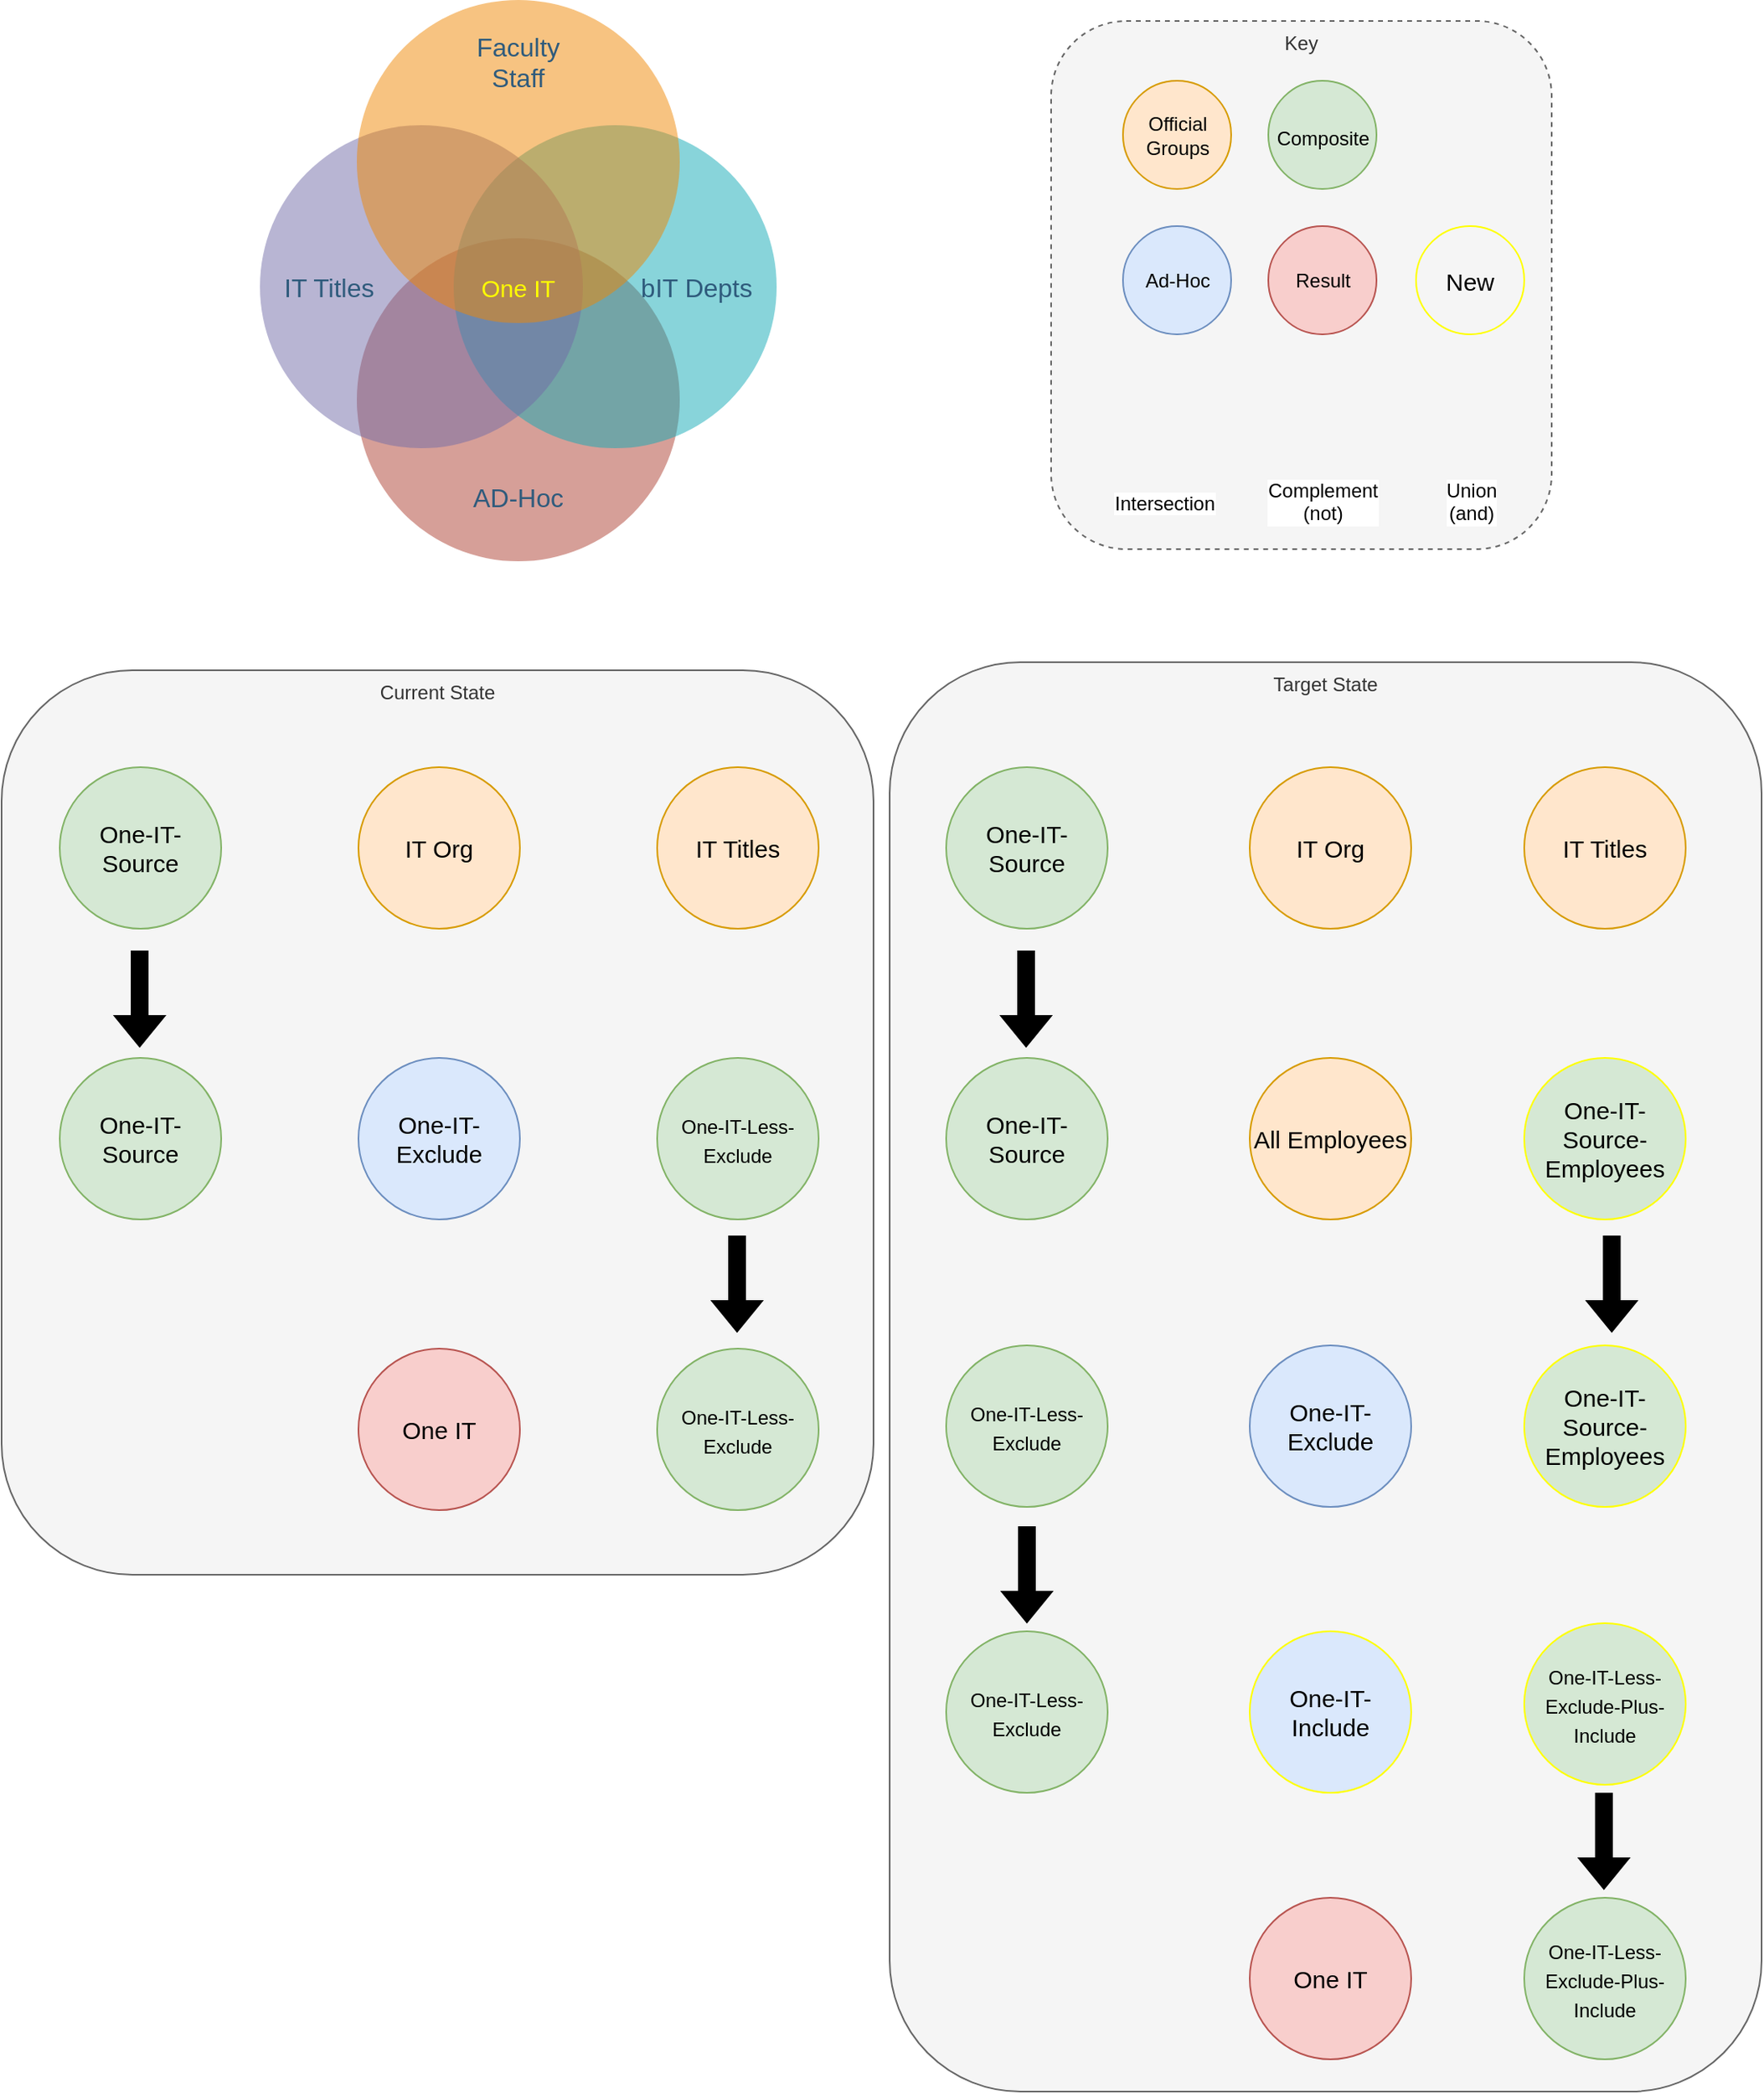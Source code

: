 <mxfile version="20.6.2" type="github">
  <diagram id="3228e29e-7158-1315-38df-8450db1d8a1d" name="Page-1">
    <mxGraphModel dx="3139" dy="1330" grid="1" gridSize="10" guides="1" tooltips="1" connect="1" arrows="1" fold="1" page="1" pageScale="1" pageWidth="1169" pageHeight="827" background="none" math="0" shadow="0">
      <root>
        <mxCell id="0" />
        <mxCell id="1" parent="0" />
        <mxCell id="QYALVXL8oTtBSw0v3C-n-21735" value="Key" style="rounded=1;whiteSpace=wrap;html=1;fontSize=12;fontColor=#333333;fillColor=#f5f5f5;verticalAlign=top;dashed=1;strokeColor=#666666;" vertex="1" parent="1">
          <mxGeometry x="-490" y="43" width="310" height="327" as="geometry" />
        </mxCell>
        <mxCell id="QYALVXL8oTtBSw0v3C-n-21734" value="Target State" style="rounded=1;whiteSpace=wrap;html=1;fontSize=12;fontColor=#333333;fillColor=#f5f5f5;verticalAlign=top;strokeColor=#666666;" vertex="1" parent="1">
          <mxGeometry x="-590" y="440" width="540" height="885" as="geometry" />
        </mxCell>
        <mxCell id="QYALVXL8oTtBSw0v3C-n-21685" value="Current State" style="rounded=1;whiteSpace=wrap;html=1;fontSize=12;fontColor=#333333;fillColor=#f5f5f5;verticalAlign=top;strokeColor=#666666;" vertex="1" parent="1">
          <mxGeometry x="-1140" y="445" width="540" height="560" as="geometry" />
        </mxCell>
        <mxCell id="21640" value="&lt;div&gt;AD-Hoc&lt;/div&gt;" style="ellipse;whiteSpace=wrap;html=1;aspect=fixed;rounded=1;shadow=0;glass=0;labelBackgroundColor=none;strokeColor=none;strokeWidth=1;fillColor=#AE4132;gradientColor=none;fontFamily=Helvetica;fontSize=16;fontColor=#2F5B7C;align=center;opacity=50;verticalAlign=bottom;spacingBottom=15;spacing=15;" parent="1" vertex="1">
          <mxGeometry x="-920" y="177.5" width="200" height="200" as="geometry" />
        </mxCell>
        <mxCell id="21639" value="bIT Depts" style="ellipse;whiteSpace=wrap;html=1;aspect=fixed;rounded=1;shadow=0;glass=0;labelBackgroundColor=none;strokeColor=none;strokeWidth=1;fillColor=#12AAB5;gradientColor=none;fontFamily=Helvetica;fontSize=16;fontColor=#2F5B7C;align=right;opacity=50;spacing=15;" parent="1" vertex="1">
          <mxGeometry x="-860" y="107.5" width="200" height="200" as="geometry" />
        </mxCell>
        <mxCell id="21638" value="IT Titles" style="ellipse;whiteSpace=wrap;html=1;aspect=fixed;rounded=1;shadow=0;glass=0;labelBackgroundColor=none;strokeColor=none;strokeWidth=1;fillColor=#736CA8;gradientColor=none;fontFamily=Helvetica;fontSize=16;fontColor=#2F5B7C;align=left;opacity=50;spacing=15;" parent="1" vertex="1">
          <mxGeometry x="-980" y="107.5" width="200" height="200" as="geometry" />
        </mxCell>
        <mxCell id="21637" value="Faculty&lt;br&gt;Staff" style="ellipse;whiteSpace=wrap;html=1;aspect=fixed;rounded=1;shadow=0;glass=0;labelBackgroundColor=none;strokeColor=none;strokeWidth=1;fillColor=#F08705;gradientColor=none;fontFamily=Helvetica;fontSize=16;fontColor=#2F5B7C;align=center;opacity=50;verticalAlign=top;spacing=15;" parent="1" vertex="1">
          <mxGeometry x="-920" y="30" width="200" height="200" as="geometry" />
        </mxCell>
        <mxCell id="QYALVXL8oTtBSw0v3C-n-21655" value="&lt;font style=&quot;font-size: 15px;&quot; color=&quot;#FFFF00&quot;&gt;One IT&lt;/font&gt;" style="text;html=1;strokeColor=none;fillColor=none;align=center;verticalAlign=middle;whiteSpace=wrap;rounded=0;opacity=50;fontSize=15;" vertex="1" parent="1">
          <mxGeometry x="-850" y="193" width="60" height="30" as="geometry" />
        </mxCell>
        <mxCell id="QYALVXL8oTtBSw0v3C-n-21664" value="One IT" style="ellipse;whiteSpace=wrap;html=1;aspect=fixed;fontSize=15;fillColor=#f8cecc;strokeColor=#b85450;" vertex="1" parent="1">
          <mxGeometry x="-919" y="865" width="100" height="100" as="geometry" />
        </mxCell>
        <mxCell id="QYALVXL8oTtBSw0v3C-n-21665" value="&lt;font style=&quot;font-size: 12px;&quot;&gt;One-IT-Less-Exclude&lt;/font&gt;" style="ellipse;whiteSpace=wrap;html=1;aspect=fixed;fontSize=15;fillColor=#d5e8d4;strokeColor=#82b366;" vertex="1" parent="1">
          <mxGeometry x="-734" y="685" width="100" height="100" as="geometry" />
        </mxCell>
        <mxCell id="QYALVXL8oTtBSw0v3C-n-21666" value="Intersection" style="shape=image;html=1;verticalAlign=top;verticalLabelPosition=bottom;labelBackgroundColor=#ffffff;imageAspect=0;aspect=fixed;image=https://cdn0.iconfinder.com/data/icons/phosphor-regular-vol-3/256/intersect-128.png;fontSize=12;fontColor=default;fillColor=#B18754;" vertex="1" parent="1">
          <mxGeometry x="-445.5" y="277.5" width="50" height="50" as="geometry" />
        </mxCell>
        <mxCell id="QYALVXL8oTtBSw0v3C-n-21668" value="" style="shape=image;html=1;verticalAlign=top;verticalLabelPosition=bottom;labelBackgroundColor=#ffffff;imageAspect=0;aspect=fixed;image=https://cdn4.iconfinder.com/data/icons/ionicons/512/icon-ios7-minus-outline-128.png;fontSize=12;fontColor=default;fillColor=#B18754;" vertex="1" parent="1">
          <mxGeometry x="-983" y="710" width="50" height="50" as="geometry" />
        </mxCell>
        <mxCell id="QYALVXL8oTtBSw0v3C-n-21669" value="" style="shape=image;html=1;verticalAlign=top;verticalLabelPosition=bottom;labelBackgroundColor=#ffffff;imageAspect=0;aspect=fixed;image=https://cdn4.iconfinder.com/data/icons/ionicons/512/icon-ios7-plus-outline-128.png;fontSize=12;fontColor=default;fillColor=#B18754;" vertex="1" parent="1">
          <mxGeometry x="-801" y="530" width="50" height="50" as="geometry" />
        </mxCell>
        <mxCell id="QYALVXL8oTtBSw0v3C-n-21670" value="" style="shape=image;html=1;verticalAlign=top;verticalLabelPosition=bottom;labelBackgroundColor=#ffffff;imageAspect=0;aspect=fixed;image=https://cdn0.iconfinder.com/data/icons/math-business-icon-set/93/1_5-128.png;fontSize=12;fontColor=default;fillColor=#B18754;" vertex="1" parent="1">
          <mxGeometry x="-801" y="710" width="50" height="50" as="geometry" />
        </mxCell>
        <mxCell id="QYALVXL8oTtBSw0v3C-n-21671" value="One-IT-Source" style="ellipse;whiteSpace=wrap;html=1;aspect=fixed;fontSize=15;fillColor=#d5e8d4;strokeColor=#82b366;" vertex="1" parent="1">
          <mxGeometry x="-1104" y="685" width="100" height="100" as="geometry" />
        </mxCell>
        <mxCell id="QYALVXL8oTtBSw0v3C-n-21672" value="One-IT-Exclude" style="ellipse;whiteSpace=wrap;html=1;aspect=fixed;fontSize=15;fillColor=#dae8fc;strokeColor=#6c8ebf;" vertex="1" parent="1">
          <mxGeometry x="-919" y="685" width="100" height="100" as="geometry" />
        </mxCell>
        <mxCell id="QYALVXL8oTtBSw0v3C-n-21673" value="&lt;font style=&quot;font-size: 12px;&quot;&gt;One-IT-Less-Exclude&lt;/font&gt;" style="ellipse;whiteSpace=wrap;html=1;aspect=fixed;fontSize=15;fillColor=#d5e8d4;strokeColor=#82b366;" vertex="1" parent="1">
          <mxGeometry x="-734" y="865" width="100" height="100" as="geometry" />
        </mxCell>
        <mxCell id="QYALVXL8oTtBSw0v3C-n-21674" value="" style="shape=image;html=1;verticalAlign=top;verticalLabelPosition=bottom;labelBackgroundColor=#ffffff;imageAspect=0;aspect=fixed;image=https://cdn0.iconfinder.com/data/icons/math-business-icon-set/93/1_5-128.png;fontSize=12;fontColor=default;fillColor=#B18754;" vertex="1" parent="1">
          <mxGeometry x="-801" y="890" width="50" height="50" as="geometry" />
        </mxCell>
        <mxCell id="QYALVXL8oTtBSw0v3C-n-21675" value="" style="shape=flexArrow;endArrow=classic;html=1;rounded=0;fontSize=12;fontColor=default;fillColor=#000000;" edge="1" parent="1">
          <mxGeometry width="50" height="50" relative="1" as="geometry">
            <mxPoint x="-684.5" y="795" as="sourcePoint" />
            <mxPoint x="-684.5" y="855" as="targetPoint" />
          </mxGeometry>
        </mxCell>
        <mxCell id="QYALVXL8oTtBSw0v3C-n-21676" value="IT Org" style="ellipse;whiteSpace=wrap;html=1;aspect=fixed;fontSize=15;fillColor=#ffe6cc;strokeColor=#d79b00;" vertex="1" parent="1">
          <mxGeometry x="-919" y="505" width="100" height="100" as="geometry" />
        </mxCell>
        <mxCell id="QYALVXL8oTtBSw0v3C-n-21677" value="IT Titles" style="ellipse;whiteSpace=wrap;html=1;aspect=fixed;fontSize=15;fillColor=#ffe6cc;strokeColor=#d79b00;" vertex="1" parent="1">
          <mxGeometry x="-734" y="505" width="100" height="100" as="geometry" />
        </mxCell>
        <mxCell id="QYALVXL8oTtBSw0v3C-n-21678" value="" style="shape=image;html=1;verticalAlign=top;verticalLabelPosition=bottom;labelBackgroundColor=#ffffff;imageAspect=0;aspect=fixed;image=https://cdn0.iconfinder.com/data/icons/math-business-icon-set/93/1_5-128.png;fontSize=12;fontColor=default;fillColor=#B18754;" vertex="1" parent="1">
          <mxGeometry x="-986" y="530" width="50" height="50" as="geometry" />
        </mxCell>
        <mxCell id="QYALVXL8oTtBSw0v3C-n-21679" value="One-IT-Source" style="ellipse;whiteSpace=wrap;html=1;aspect=fixed;fontSize=15;fillColor=#d5e8d4;strokeColor=#82b366;" vertex="1" parent="1">
          <mxGeometry x="-1104" y="505" width="100" height="100" as="geometry" />
        </mxCell>
        <mxCell id="QYALVXL8oTtBSw0v3C-n-21680" value="" style="shape=flexArrow;endArrow=classic;html=1;rounded=0;fontSize=12;fontColor=default;fillColor=#000000;" edge="1" parent="1">
          <mxGeometry width="50" height="50" relative="1" as="geometry">
            <mxPoint x="-1054.5" y="618.5" as="sourcePoint" />
            <mxPoint x="-1054.5" y="678.5" as="targetPoint" />
          </mxGeometry>
        </mxCell>
        <mxCell id="QYALVXL8oTtBSw0v3C-n-21681" value="Official Groups" style="ellipse;whiteSpace=wrap;html=1;aspect=fixed;fontSize=12;fillColor=#ffe6cc;strokeColor=#d79b00;" vertex="1" parent="1">
          <mxGeometry x="-445.5" y="80" width="67" height="67" as="geometry" />
        </mxCell>
        <mxCell id="QYALVXL8oTtBSw0v3C-n-21682" value="&lt;font style=&quot;font-size: 12px;&quot;&gt;Composite&lt;/font&gt;" style="ellipse;whiteSpace=wrap;html=1;aspect=fixed;fontSize=15;fillColor=#d5e8d4;strokeColor=#82b366;" vertex="1" parent="1">
          <mxGeometry x="-355.5" y="80" width="67" height="67" as="geometry" />
        </mxCell>
        <mxCell id="QYALVXL8oTtBSw0v3C-n-21683" value="Ad-Hoc" style="ellipse;whiteSpace=wrap;html=1;aspect=fixed;fontSize=12;fillColor=#dae8fc;strokeColor=#6c8ebf;" vertex="1" parent="1">
          <mxGeometry x="-445.5" y="170" width="67" height="67" as="geometry" />
        </mxCell>
        <mxCell id="QYALVXL8oTtBSw0v3C-n-21684" value="Result" style="ellipse;whiteSpace=wrap;html=1;aspect=fixed;fontSize=12;fillColor=#f8cecc;strokeColor=#b85450;" vertex="1" parent="1">
          <mxGeometry x="-355.5" y="170" width="67" height="67" as="geometry" />
        </mxCell>
        <mxCell id="QYALVXL8oTtBSw0v3C-n-21702" value="Complement&lt;br&gt;(not)" style="shape=image;html=1;verticalAlign=top;verticalLabelPosition=bottom;labelBackgroundColor=#ffffff;imageAspect=0;aspect=fixed;image=https://cdn4.iconfinder.com/data/icons/ionicons/512/icon-ios7-minus-outline-128.png;fontSize=12;fontColor=default;fillColor=#B18754;" vertex="1" parent="1">
          <mxGeometry x="-347" y="270" width="50" height="50" as="geometry" />
        </mxCell>
        <mxCell id="QYALVXL8oTtBSw0v3C-n-21703" value="Union&lt;br&gt;(and)" style="shape=image;html=1;verticalAlign=top;verticalLabelPosition=bottom;labelBackgroundColor=#ffffff;imageAspect=0;aspect=fixed;image=https://cdn4.iconfinder.com/data/icons/ionicons/512/icon-ios7-plus-outline-128.png;fontSize=12;fontColor=default;fillColor=#B18754;" vertex="1" parent="1">
          <mxGeometry x="-255.5" y="270" width="50" height="50" as="geometry" />
        </mxCell>
        <mxCell id="QYALVXL8oTtBSw0v3C-n-21704" value="One-IT-Include" style="ellipse;whiteSpace=wrap;html=1;aspect=fixed;fontSize=15;fillColor=#dae8fc;strokeColor=#FFFF00;" vertex="1" parent="1">
          <mxGeometry x="-367" y="1040" width="100" height="100" as="geometry" />
        </mxCell>
        <mxCell id="QYALVXL8oTtBSw0v3C-n-21705" value="One IT" style="ellipse;whiteSpace=wrap;html=1;aspect=fixed;fontSize=15;fillColor=#f8cecc;strokeColor=#b85450;" vertex="1" parent="1">
          <mxGeometry x="-367" y="1205" width="100" height="100" as="geometry" />
        </mxCell>
        <mxCell id="QYALVXL8oTtBSw0v3C-n-21706" value="&lt;font style=&quot;font-size: 12px;&quot;&gt;One-IT-Less-Exclude&lt;/font&gt;" style="ellipse;whiteSpace=wrap;html=1;aspect=fixed;fontSize=15;fillColor=#d5e8d4;strokeColor=#82b366;" vertex="1" parent="1">
          <mxGeometry x="-555" y="863" width="100" height="100" as="geometry" />
        </mxCell>
        <mxCell id="QYALVXL8oTtBSw0v3C-n-21707" value="" style="shape=image;html=1;verticalAlign=top;verticalLabelPosition=bottom;labelBackgroundColor=#ffffff;imageAspect=0;aspect=fixed;image=https://cdn4.iconfinder.com/data/icons/ionicons/512/icon-ios7-minus-outline-128.png;fontSize=12;fontColor=default;fillColor=#B18754;" vertex="1" parent="1">
          <mxGeometry x="-257" y="888" width="50" height="50" as="geometry" />
        </mxCell>
        <mxCell id="QYALVXL8oTtBSw0v3C-n-21708" value="" style="shape=image;html=1;verticalAlign=top;verticalLabelPosition=bottom;labelBackgroundColor=#ffffff;imageAspect=0;aspect=fixed;image=https://cdn4.iconfinder.com/data/icons/ionicons/512/icon-ios7-plus-outline-128.png;fontSize=12;fontColor=default;fillColor=#B18754;" vertex="1" parent="1">
          <mxGeometry x="-257" y="530" width="50" height="50" as="geometry" />
        </mxCell>
        <mxCell id="QYALVXL8oTtBSw0v3C-n-21709" value="" style="shape=image;html=1;verticalAlign=top;verticalLabelPosition=bottom;labelBackgroundColor=#ffffff;imageAspect=0;aspect=fixed;image=https://cdn0.iconfinder.com/data/icons/math-business-icon-set/93/1_5-128.png;fontSize=12;fontColor=default;fillColor=#B18754;" vertex="1" parent="1">
          <mxGeometry x="-434" y="878" width="50" height="50" as="geometry" />
        </mxCell>
        <mxCell id="QYALVXL8oTtBSw0v3C-n-21710" value="One-IT-Source" style="ellipse;whiteSpace=wrap;html=1;aspect=fixed;fontSize=15;fillColor=#d5e8d4;strokeColor=#82b366;" vertex="1" parent="1">
          <mxGeometry x="-555" y="685" width="100" height="100" as="geometry" />
        </mxCell>
        <mxCell id="QYALVXL8oTtBSw0v3C-n-21711" value="One-IT-Exclude" style="ellipse;whiteSpace=wrap;html=1;aspect=fixed;fontSize=15;fillColor=#dae8fc;strokeColor=#6c8ebf;" vertex="1" parent="1">
          <mxGeometry x="-367" y="863" width="100" height="100" as="geometry" />
        </mxCell>
        <mxCell id="QYALVXL8oTtBSw0v3C-n-21712" value="&lt;font style=&quot;font-size: 12px;&quot;&gt;One-IT-Less-Exclude&lt;/font&gt;" style="ellipse;whiteSpace=wrap;html=1;aspect=fixed;fontSize=15;fillColor=#d5e8d4;strokeColor=#82b366;" vertex="1" parent="1">
          <mxGeometry x="-555" y="1040" width="100" height="100" as="geometry" />
        </mxCell>
        <mxCell id="QYALVXL8oTtBSw0v3C-n-21713" value="" style="shape=image;html=1;verticalAlign=top;verticalLabelPosition=bottom;labelBackgroundColor=#ffffff;imageAspect=0;aspect=fixed;image=https://cdn0.iconfinder.com/data/icons/math-business-icon-set/93/1_5-128.png;fontSize=12;fontColor=default;fillColor=#B18754;" vertex="1" parent="1">
          <mxGeometry x="-257" y="1225" width="50" height="50" as="geometry" />
        </mxCell>
        <mxCell id="QYALVXL8oTtBSw0v3C-n-21714" value="" style="shape=flexArrow;endArrow=classic;html=1;rounded=0;fontSize=12;fontColor=default;fillColor=#000000;" edge="1" parent="1">
          <mxGeometry width="50" height="50" relative="1" as="geometry">
            <mxPoint x="-505" y="975" as="sourcePoint" />
            <mxPoint x="-505" y="1035" as="targetPoint" />
          </mxGeometry>
        </mxCell>
        <mxCell id="QYALVXL8oTtBSw0v3C-n-21715" value="IT Org" style="ellipse;whiteSpace=wrap;html=1;aspect=fixed;fontSize=15;fillColor=#ffe6cc;strokeColor=#d79b00;" vertex="1" parent="1">
          <mxGeometry x="-367" y="505" width="100" height="100" as="geometry" />
        </mxCell>
        <mxCell id="QYALVXL8oTtBSw0v3C-n-21716" value="IT Titles" style="ellipse;whiteSpace=wrap;html=1;aspect=fixed;fontSize=15;fillColor=#ffe6cc;strokeColor=#d79b00;" vertex="1" parent="1">
          <mxGeometry x="-197" y="505" width="100" height="100" as="geometry" />
        </mxCell>
        <mxCell id="QYALVXL8oTtBSw0v3C-n-21717" value="" style="shape=image;html=1;verticalAlign=top;verticalLabelPosition=bottom;labelBackgroundColor=#ffffff;imageAspect=0;aspect=fixed;image=https://cdn0.iconfinder.com/data/icons/math-business-icon-set/93/1_5-128.png;fontSize=12;fontColor=default;fillColor=#B18754;" vertex="1" parent="1">
          <mxGeometry x="-434" y="530" width="50" height="50" as="geometry" />
        </mxCell>
        <mxCell id="QYALVXL8oTtBSw0v3C-n-21718" value="One-IT-Source" style="ellipse;whiteSpace=wrap;html=1;aspect=fixed;fontSize=15;fillColor=#d5e8d4;strokeColor=#82b366;" vertex="1" parent="1">
          <mxGeometry x="-555" y="505" width="100" height="100" as="geometry" />
        </mxCell>
        <mxCell id="QYALVXL8oTtBSw0v3C-n-21719" value="" style="shape=flexArrow;endArrow=classic;html=1;rounded=0;fontSize=12;fontColor=default;fillColor=#000000;" edge="1" parent="1">
          <mxGeometry width="50" height="50" relative="1" as="geometry">
            <mxPoint x="-505.5" y="618.5" as="sourcePoint" />
            <mxPoint x="-505.5" y="678.5" as="targetPoint" />
          </mxGeometry>
        </mxCell>
        <mxCell id="QYALVXL8oTtBSw0v3C-n-21720" value="" style="shape=image;html=1;verticalAlign=top;verticalLabelPosition=bottom;labelBackgroundColor=#ffffff;imageAspect=0;aspect=fixed;image=https://cdn4.iconfinder.com/data/icons/ionicons/512/icon-ios7-plus-outline-128.png;fontSize=12;fontColor=default;fillColor=#B18754;" vertex="1" parent="1">
          <mxGeometry x="-434" y="1060" width="50" height="50" as="geometry" />
        </mxCell>
        <mxCell id="QYALVXL8oTtBSw0v3C-n-21721" value="" style="shape=image;html=1;verticalAlign=top;verticalLabelPosition=bottom;labelBackgroundColor=#ffffff;imageAspect=0;aspect=fixed;image=https://cdn0.iconfinder.com/data/icons/math-business-icon-set/93/1_5-128.png;fontSize=12;fontColor=default;fillColor=#B18754;" vertex="1" parent="1">
          <mxGeometry x="-257" y="1060" width="50" height="50" as="geometry" />
        </mxCell>
        <mxCell id="QYALVXL8oTtBSw0v3C-n-21722" value="&lt;font style=&quot;font-size: 12px;&quot;&gt;One-IT-Less-Exclude-Plus-Include&lt;/font&gt;" style="ellipse;whiteSpace=wrap;html=1;aspect=fixed;fontSize=15;fillColor=#d5e8d4;strokeColor=#FFFF00;" vertex="1" parent="1">
          <mxGeometry x="-197" y="1035" width="100" height="100" as="geometry" />
        </mxCell>
        <mxCell id="QYALVXL8oTtBSw0v3C-n-21723" value="" style="shape=flexArrow;endArrow=classic;html=1;rounded=0;fontSize=12;fontColor=default;fillColor=#000000;" edge="1" parent="1">
          <mxGeometry width="50" height="50" relative="1" as="geometry">
            <mxPoint x="-147.63" y="1140" as="sourcePoint" />
            <mxPoint x="-147.63" y="1200" as="targetPoint" />
          </mxGeometry>
        </mxCell>
        <mxCell id="QYALVXL8oTtBSw0v3C-n-21724" value="&lt;font style=&quot;font-size: 12px;&quot;&gt;One-IT-Less-Exclude-Plus-Include&lt;/font&gt;" style="ellipse;whiteSpace=wrap;html=1;aspect=fixed;fontSize=15;fillColor=#d5e8d4;strokeColor=#82b366;" vertex="1" parent="1">
          <mxGeometry x="-197" y="1205" width="100" height="100" as="geometry" />
        </mxCell>
        <mxCell id="QYALVXL8oTtBSw0v3C-n-21725" value="All Employees" style="ellipse;whiteSpace=wrap;html=1;aspect=fixed;fontSize=15;fillColor=#ffe6cc;strokeColor=#d79b00;" vertex="1" parent="1">
          <mxGeometry x="-367" y="685" width="100" height="100" as="geometry" />
        </mxCell>
        <mxCell id="QYALVXL8oTtBSw0v3C-n-21728" value="" style="shape=image;html=1;verticalAlign=top;verticalLabelPosition=bottom;labelBackgroundColor=#ffffff;imageAspect=0;aspect=fixed;image=https://cdn0.iconfinder.com/data/icons/phosphor-regular-vol-3/256/intersect-128.png;fontSize=12;fontColor=default;fillColor=#B18754;" vertex="1" parent="1">
          <mxGeometry x="-434" y="720" width="50" height="50" as="geometry" />
        </mxCell>
        <mxCell id="QYALVXL8oTtBSw0v3C-n-21729" value="One-IT-Source-Employees" style="ellipse;whiteSpace=wrap;html=1;aspect=fixed;fontSize=15;fillColor=#d5e8d4;strokeColor=#FFFF00;labelBorderColor=none;perimeterSpacing=0;strokeWidth=1;" vertex="1" parent="1">
          <mxGeometry x="-197" y="685" width="100" height="100" as="geometry" />
        </mxCell>
        <mxCell id="QYALVXL8oTtBSw0v3C-n-21730" value="" style="shape=image;html=1;verticalAlign=top;verticalLabelPosition=bottom;labelBackgroundColor=#ffffff;imageAspect=0;aspect=fixed;image=https://cdn0.iconfinder.com/data/icons/math-business-icon-set/93/1_5-128.png;fontSize=12;fontColor=default;fillColor=#B18754;" vertex="1" parent="1">
          <mxGeometry x="-257" y="705" width="50" height="50" as="geometry" />
        </mxCell>
        <mxCell id="QYALVXL8oTtBSw0v3C-n-21731" value="" style="shape=flexArrow;endArrow=classic;html=1;rounded=0;fontSize=12;fontColor=default;fillColor=#000000;" edge="1" parent="1">
          <mxGeometry width="50" height="50" relative="1" as="geometry">
            <mxPoint x="-142.77" y="795" as="sourcePoint" />
            <mxPoint x="-142.77" y="855" as="targetPoint" />
          </mxGeometry>
        </mxCell>
        <mxCell id="QYALVXL8oTtBSw0v3C-n-21732" value="One-IT-Source-Employees" style="ellipse;whiteSpace=wrap;html=1;aspect=fixed;fontSize=15;fillColor=#d5e8d4;strokeColor=#FFFF00;" vertex="1" parent="1">
          <mxGeometry x="-197" y="863" width="100" height="100" as="geometry" />
        </mxCell>
        <mxCell id="QYALVXL8oTtBSw0v3C-n-21733" value="New" style="ellipse;whiteSpace=wrap;html=1;aspect=fixed;fontSize=15;fillColor=none;strokeColor=#FFFF00;" vertex="1" parent="1">
          <mxGeometry x="-264" y="170" width="67" height="67" as="geometry" />
        </mxCell>
      </root>
    </mxGraphModel>
  </diagram>
</mxfile>
